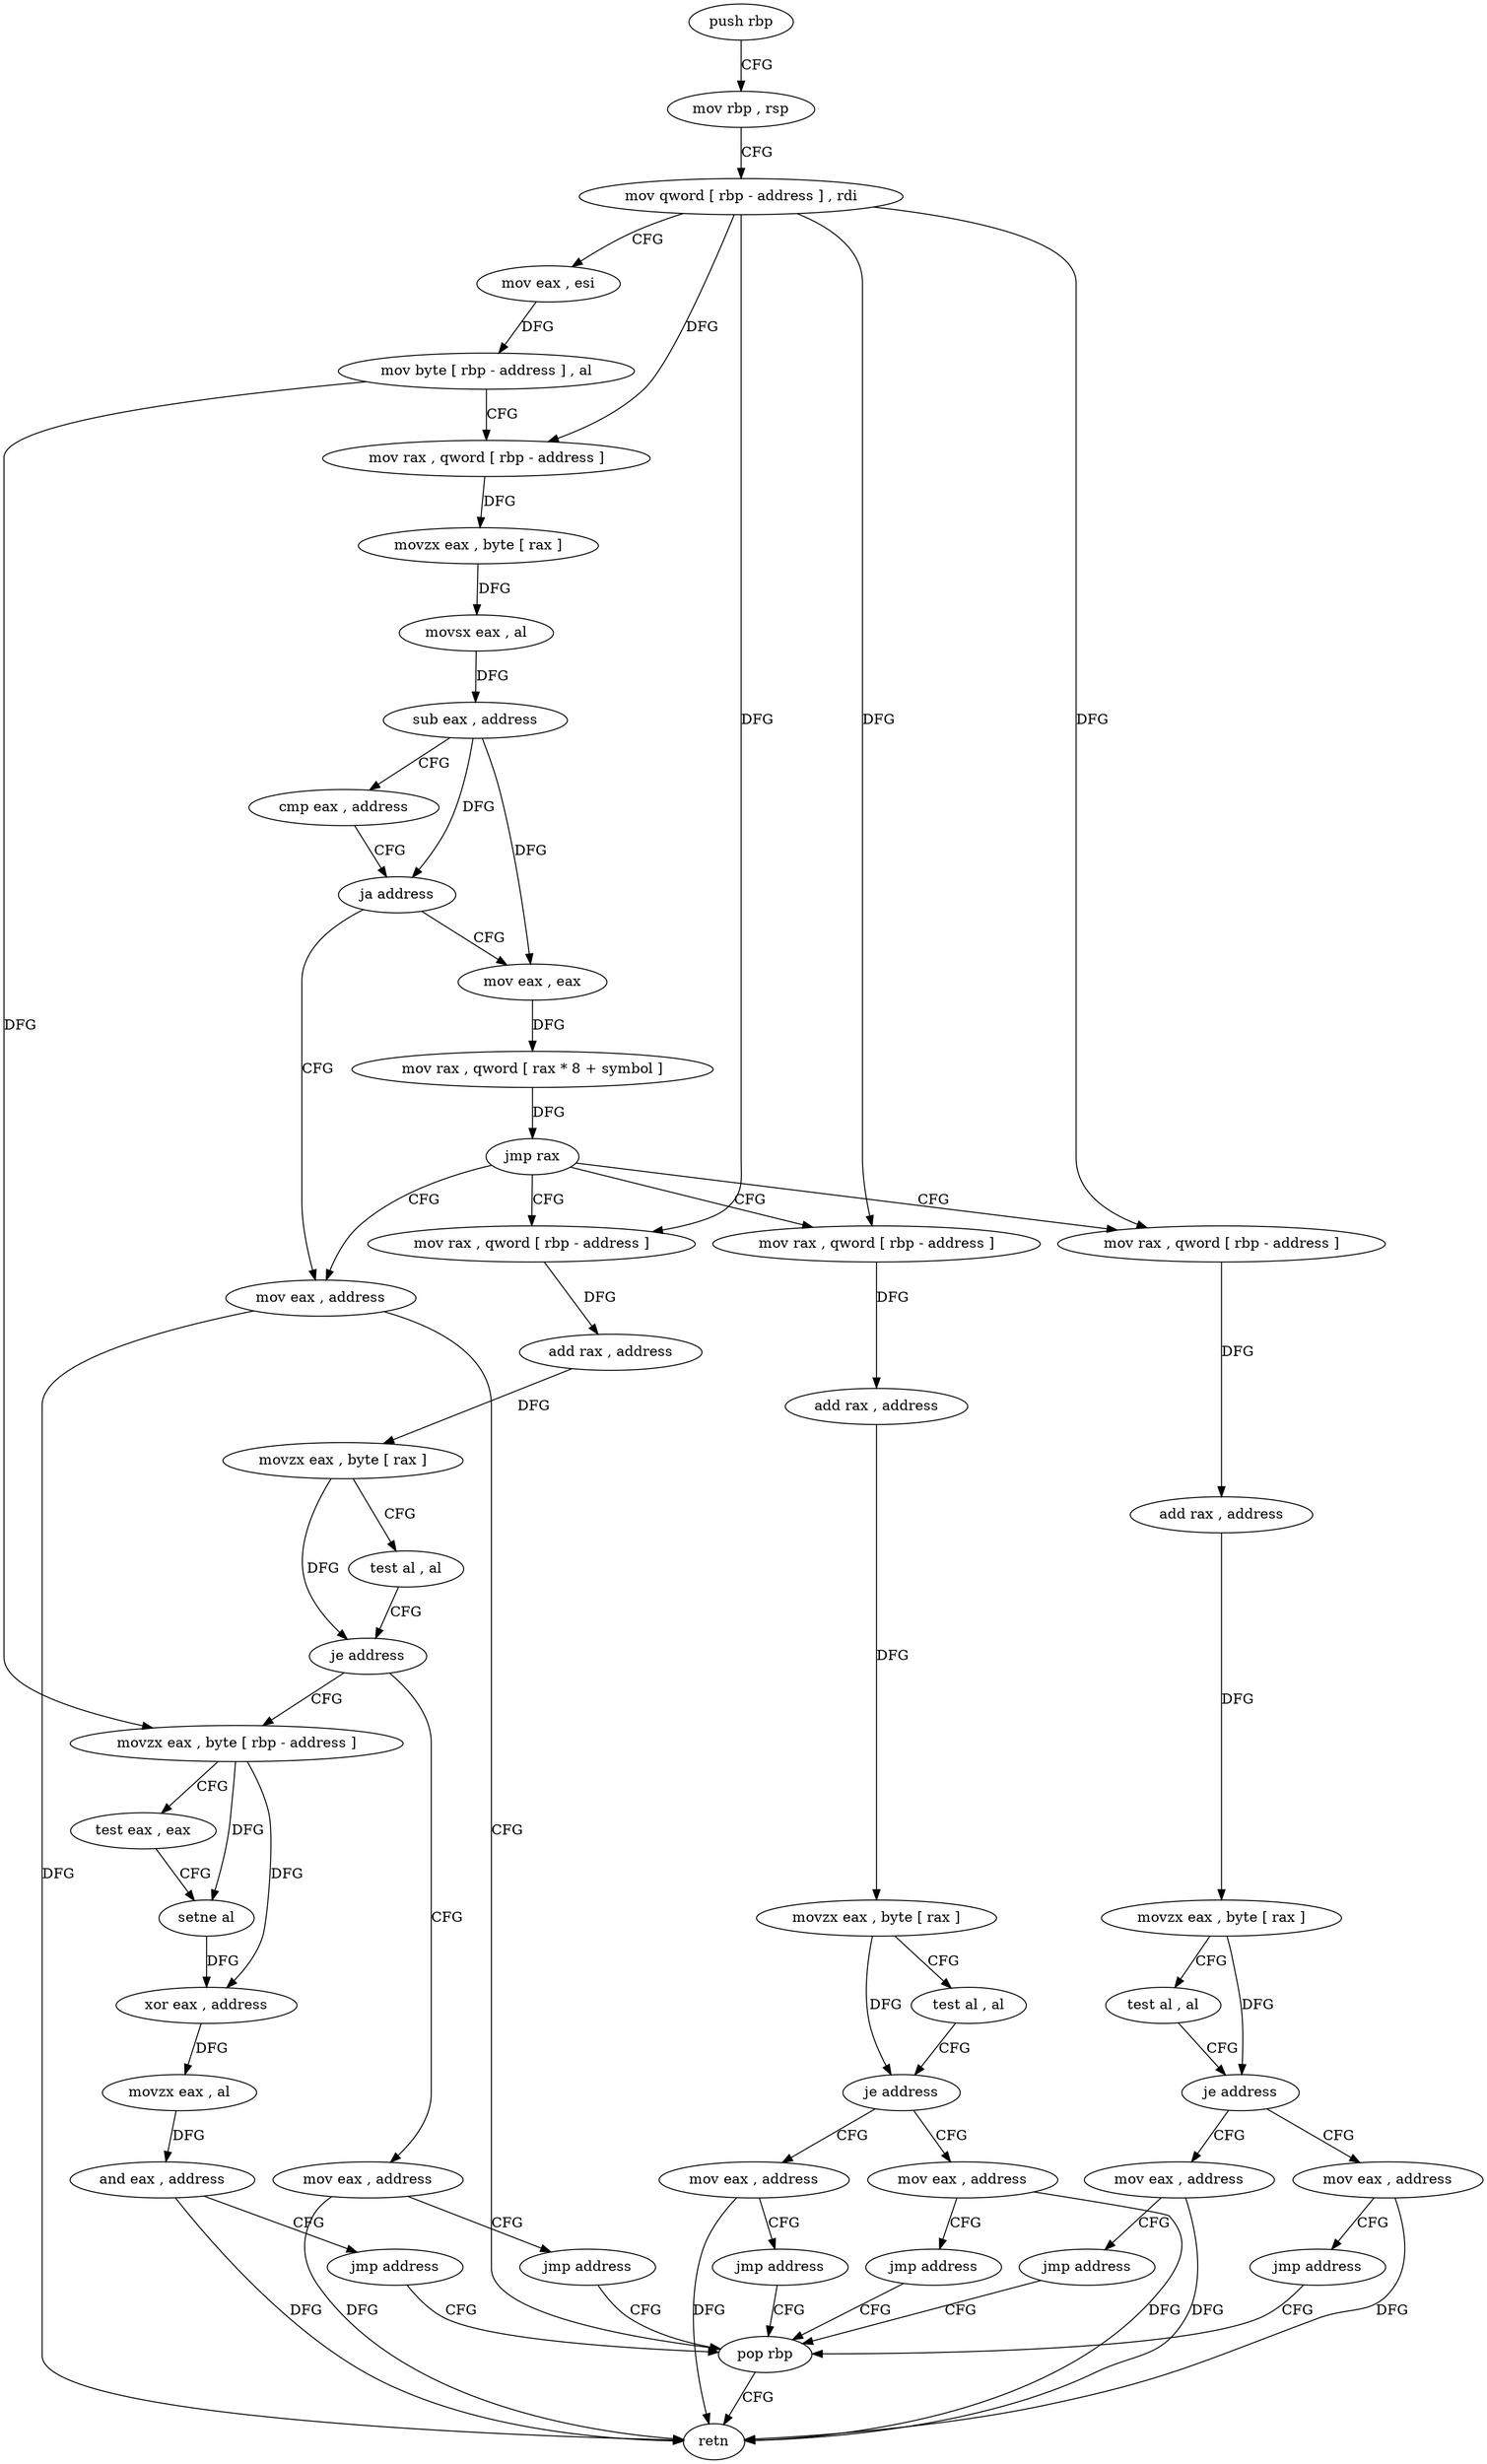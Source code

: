 digraph "func" {
"4240762" [label = "push rbp" ]
"4240763" [label = "mov rbp , rsp" ]
"4240766" [label = "mov qword [ rbp - address ] , rdi" ]
"4240770" [label = "mov eax , esi" ]
"4240772" [label = "mov byte [ rbp - address ] , al" ]
"4240775" [label = "mov rax , qword [ rbp - address ]" ]
"4240779" [label = "movzx eax , byte [ rax ]" ]
"4240782" [label = "movsx eax , al" ]
"4240785" [label = "sub eax , address" ]
"4240788" [label = "cmp eax , address" ]
"4240791" [label = "ja address" ]
"4240905" [label = "mov eax , address" ]
"4240793" [label = "mov eax , eax" ]
"4240910" [label = "pop rbp" ]
"4240795" [label = "mov rax , qword [ rax * 8 + symbol ]" ]
"4240803" [label = "jmp rax" ]
"4240805" [label = "mov rax , qword [ rbp - address ]" ]
"4240834" [label = "mov rax , qword [ rbp - address ]" ]
"4240876" [label = "mov rax , qword [ rbp - address ]" ]
"4240809" [label = "add rax , address" ]
"4240813" [label = "movzx eax , byte [ rax ]" ]
"4240816" [label = "test al , al" ]
"4240818" [label = "je address" ]
"4240827" [label = "mov eax , address" ]
"4240820" [label = "mov eax , address" ]
"4240838" [label = "add rax , address" ]
"4240842" [label = "movzx eax , byte [ rax ]" ]
"4240845" [label = "test al , al" ]
"4240847" [label = "je address" ]
"4240856" [label = "movzx eax , byte [ rbp - address ]" ]
"4240849" [label = "mov eax , address" ]
"4240880" [label = "add rax , address" ]
"4240884" [label = "movzx eax , byte [ rax ]" ]
"4240887" [label = "test al , al" ]
"4240889" [label = "je address" ]
"4240898" [label = "mov eax , address" ]
"4240891" [label = "mov eax , address" ]
"4240832" [label = "jmp address" ]
"4240825" [label = "jmp address" ]
"4240860" [label = "test eax , eax" ]
"4240862" [label = "setne al" ]
"4240865" [label = "xor eax , address" ]
"4240868" [label = "movzx eax , al" ]
"4240871" [label = "and eax , address" ]
"4240874" [label = "jmp address" ]
"4240854" [label = "jmp address" ]
"4240903" [label = "jmp address" ]
"4240896" [label = "jmp address" ]
"4240911" [label = "retn" ]
"4240762" -> "4240763" [ label = "CFG" ]
"4240763" -> "4240766" [ label = "CFG" ]
"4240766" -> "4240770" [ label = "CFG" ]
"4240766" -> "4240775" [ label = "DFG" ]
"4240766" -> "4240805" [ label = "DFG" ]
"4240766" -> "4240834" [ label = "DFG" ]
"4240766" -> "4240876" [ label = "DFG" ]
"4240770" -> "4240772" [ label = "DFG" ]
"4240772" -> "4240775" [ label = "CFG" ]
"4240772" -> "4240856" [ label = "DFG" ]
"4240775" -> "4240779" [ label = "DFG" ]
"4240779" -> "4240782" [ label = "DFG" ]
"4240782" -> "4240785" [ label = "DFG" ]
"4240785" -> "4240788" [ label = "CFG" ]
"4240785" -> "4240791" [ label = "DFG" ]
"4240785" -> "4240793" [ label = "DFG" ]
"4240788" -> "4240791" [ label = "CFG" ]
"4240791" -> "4240905" [ label = "CFG" ]
"4240791" -> "4240793" [ label = "CFG" ]
"4240905" -> "4240910" [ label = "CFG" ]
"4240905" -> "4240911" [ label = "DFG" ]
"4240793" -> "4240795" [ label = "DFG" ]
"4240910" -> "4240911" [ label = "CFG" ]
"4240795" -> "4240803" [ label = "DFG" ]
"4240803" -> "4240805" [ label = "CFG" ]
"4240803" -> "4240834" [ label = "CFG" ]
"4240803" -> "4240876" [ label = "CFG" ]
"4240803" -> "4240905" [ label = "CFG" ]
"4240805" -> "4240809" [ label = "DFG" ]
"4240834" -> "4240838" [ label = "DFG" ]
"4240876" -> "4240880" [ label = "DFG" ]
"4240809" -> "4240813" [ label = "DFG" ]
"4240813" -> "4240816" [ label = "CFG" ]
"4240813" -> "4240818" [ label = "DFG" ]
"4240816" -> "4240818" [ label = "CFG" ]
"4240818" -> "4240827" [ label = "CFG" ]
"4240818" -> "4240820" [ label = "CFG" ]
"4240827" -> "4240832" [ label = "CFG" ]
"4240827" -> "4240911" [ label = "DFG" ]
"4240820" -> "4240825" [ label = "CFG" ]
"4240820" -> "4240911" [ label = "DFG" ]
"4240838" -> "4240842" [ label = "DFG" ]
"4240842" -> "4240845" [ label = "CFG" ]
"4240842" -> "4240847" [ label = "DFG" ]
"4240845" -> "4240847" [ label = "CFG" ]
"4240847" -> "4240856" [ label = "CFG" ]
"4240847" -> "4240849" [ label = "CFG" ]
"4240856" -> "4240860" [ label = "CFG" ]
"4240856" -> "4240862" [ label = "DFG" ]
"4240856" -> "4240865" [ label = "DFG" ]
"4240849" -> "4240854" [ label = "CFG" ]
"4240849" -> "4240911" [ label = "DFG" ]
"4240880" -> "4240884" [ label = "DFG" ]
"4240884" -> "4240887" [ label = "CFG" ]
"4240884" -> "4240889" [ label = "DFG" ]
"4240887" -> "4240889" [ label = "CFG" ]
"4240889" -> "4240898" [ label = "CFG" ]
"4240889" -> "4240891" [ label = "CFG" ]
"4240898" -> "4240903" [ label = "CFG" ]
"4240898" -> "4240911" [ label = "DFG" ]
"4240891" -> "4240896" [ label = "CFG" ]
"4240891" -> "4240911" [ label = "DFG" ]
"4240832" -> "4240910" [ label = "CFG" ]
"4240825" -> "4240910" [ label = "CFG" ]
"4240860" -> "4240862" [ label = "CFG" ]
"4240862" -> "4240865" [ label = "DFG" ]
"4240865" -> "4240868" [ label = "DFG" ]
"4240868" -> "4240871" [ label = "DFG" ]
"4240871" -> "4240874" [ label = "CFG" ]
"4240871" -> "4240911" [ label = "DFG" ]
"4240874" -> "4240910" [ label = "CFG" ]
"4240854" -> "4240910" [ label = "CFG" ]
"4240903" -> "4240910" [ label = "CFG" ]
"4240896" -> "4240910" [ label = "CFG" ]
}

